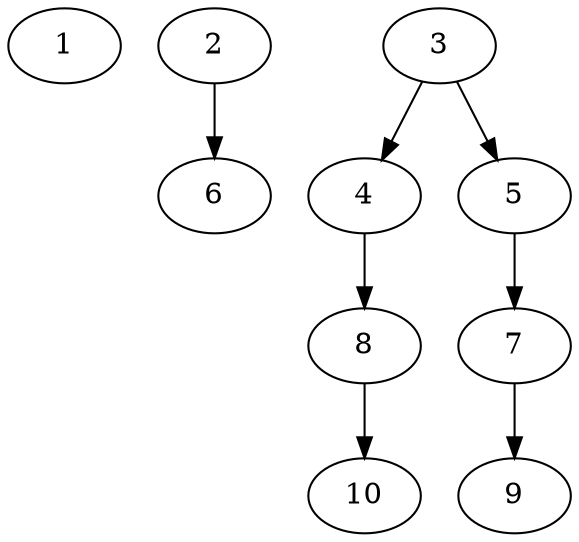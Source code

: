 // DAG automatically generated by daggen at Thu Oct  3 13:58:04 2019
// ./daggen --dot -n 10 --ccr 0.3 --fat 0.5 --regular 0.5 --density 0.5 --mindata 5242880 --maxdata 52428800 
digraph G {
  1 [size="76008107", alpha="0.19", expect_size="22802432"] 
  2 [size="161088853", alpha="0.04", expect_size="48326656"] 
  2 -> 6 [size ="48326656"]
  3 [size="156170240", alpha="0.12", expect_size="46851072"] 
  3 -> 4 [size ="46851072"]
  3 -> 5 [size ="46851072"]
  4 [size="150534827", alpha="0.06", expect_size="45160448"] 
  4 -> 8 [size ="45160448"]
  5 [size="133789013", alpha="0.12", expect_size="40136704"] 
  5 -> 7 [size ="40136704"]
  6 [size="33665707", alpha="0.09", expect_size="10099712"] 
  7 [size="120821760", alpha="0.05", expect_size="36246528"] 
  7 -> 9 [size ="36246528"]
  8 [size="37649067", alpha="0.06", expect_size="11294720"] 
  8 -> 10 [size ="11294720"]
  9 [size="138666667", alpha="0.05", expect_size="41600000"] 
  10 [size="99218773", alpha="0.11", expect_size="29765632"] 
}
